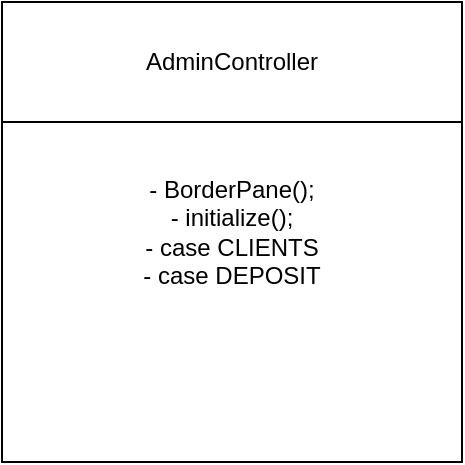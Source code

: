 <mxfile version="22.1.11" type="device">
  <diagram name="Page-1" id="xmRHT7kbsLrlWWKOVIml">
    <mxGraphModel dx="1615" dy="803" grid="1" gridSize="10" guides="1" tooltips="1" connect="1" arrows="1" fold="1" page="1" pageScale="1" pageWidth="850" pageHeight="1100" math="0" shadow="0">
      <root>
        <mxCell id="0" />
        <mxCell id="1" parent="0" />
        <mxCell id="nrO6RQOMF2JST5Qp19pD-3" value="" style="group" vertex="1" connectable="0" parent="1">
          <mxGeometry x="140" y="330" width="230" height="230" as="geometry" />
        </mxCell>
        <mxCell id="nrO6RQOMF2JST5Qp19pD-1" value="- BorderPane();&lt;br&gt;- initialize();&lt;br&gt;- case CLIENTS&lt;br&gt;- case DEPOSIT" style="whiteSpace=wrap;html=1;aspect=fixed;" vertex="1" parent="nrO6RQOMF2JST5Qp19pD-3">
          <mxGeometry width="230" height="230" as="geometry" />
        </mxCell>
        <mxCell id="nrO6RQOMF2JST5Qp19pD-2" value="AdminController" style="rounded=0;whiteSpace=wrap;html=1;" vertex="1" parent="nrO6RQOMF2JST5Qp19pD-3">
          <mxGeometry width="230" height="60" as="geometry" />
        </mxCell>
      </root>
    </mxGraphModel>
  </diagram>
</mxfile>
